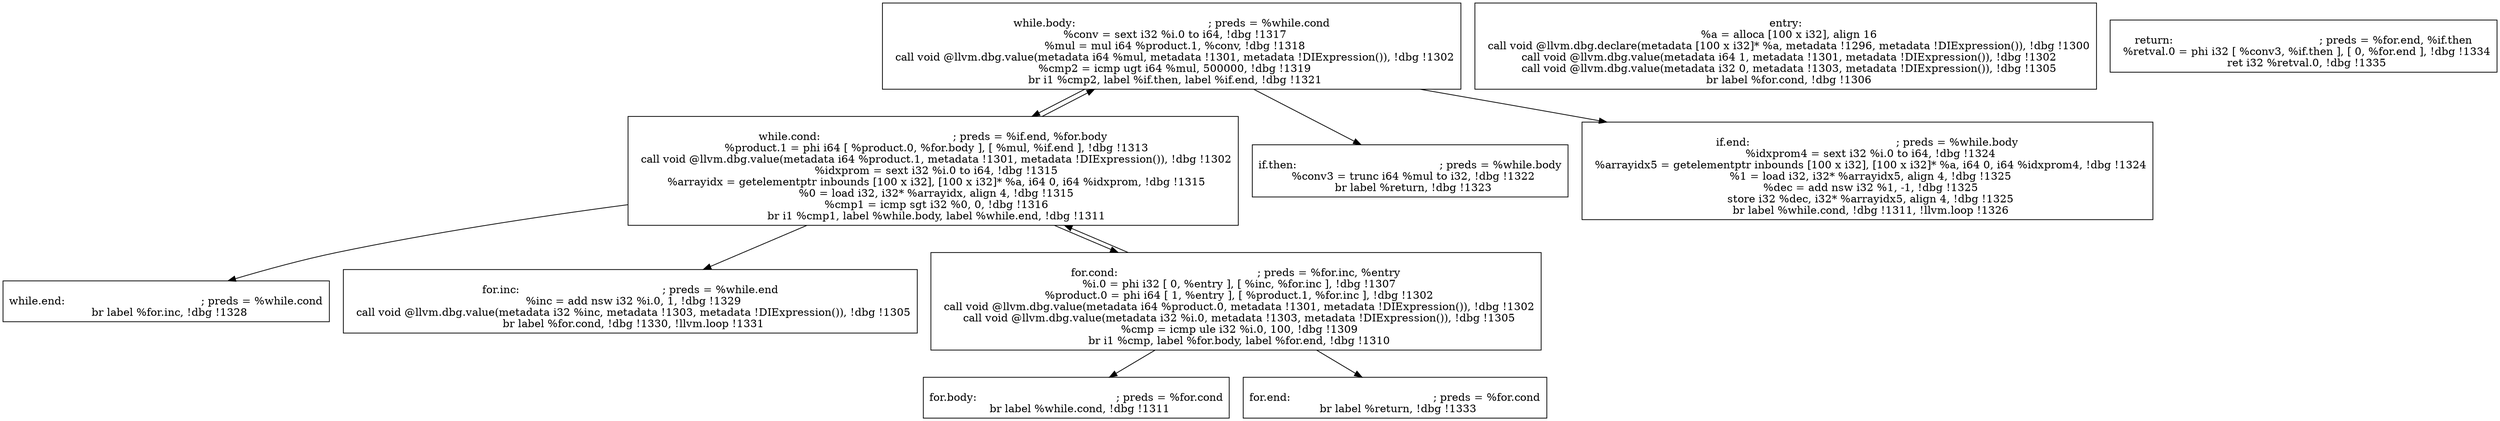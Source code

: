 
digraph G {


node14 [label="
while.body:                                       ; preds = %while.cond
  %conv = sext i32 %i.0 to i64, !dbg !1317
  %mul = mul i64 %product.1, %conv, !dbg !1318
  call void @llvm.dbg.value(metadata i64 %mul, metadata !1301, metadata !DIExpression()), !dbg !1302
  %cmp2 = icmp ugt i64 %mul, 500000, !dbg !1319
  br i1 %cmp2, label %if.then, label %if.end, !dbg !1321
",shape=rectangle ]
node13 [label="
while.cond:                                       ; preds = %if.end, %for.body
  %product.1 = phi i64 [ %product.0, %for.body ], [ %mul, %if.end ], !dbg !1313
  call void @llvm.dbg.value(metadata i64 %product.1, metadata !1301, metadata !DIExpression()), !dbg !1302
  %idxprom = sext i32 %i.0 to i64, !dbg !1315
  %arrayidx = getelementptr inbounds [100 x i32], [100 x i32]* %a, i64 0, i64 %idxprom, !dbg !1315
  %0 = load i32, i32* %arrayidx, align 4, !dbg !1315
  %cmp1 = icmp sgt i32 %0, 0, !dbg !1316
  br i1 %cmp1, label %while.body, label %while.end, !dbg !1311
",shape=rectangle ]
node12 [label="
for.body:                                         ; preds = %for.cond
  br label %while.cond, !dbg !1311
",shape=rectangle ]
node11 [label="
entry:
  %a = alloca [100 x i32], align 16
  call void @llvm.dbg.declare(metadata [100 x i32]* %a, metadata !1296, metadata !DIExpression()), !dbg !1300
  call void @llvm.dbg.value(metadata i64 1, metadata !1301, metadata !DIExpression()), !dbg !1302
  call void @llvm.dbg.value(metadata i32 0, metadata !1303, metadata !DIExpression()), !dbg !1305
  br label %for.cond, !dbg !1306
",shape=rectangle ]
node5 [label="
return:                                           ; preds = %for.end, %if.then
  %retval.0 = phi i32 [ %conv3, %if.then ], [ 0, %for.end ], !dbg !1334
  ret i32 %retval.0, !dbg !1335
",shape=rectangle ]
node15 [label="
if.then:                                          ; preds = %while.body
  %conv3 = trunc i64 %mul to i32, !dbg !1322
  br label %return, !dbg !1323
",shape=rectangle ]
node8 [label="
while.end:                                        ; preds = %while.cond
  br label %for.inc, !dbg !1328
",shape=rectangle ]
node6 [label="
for.end:                                          ; preds = %for.cond
  br label %return, !dbg !1333
",shape=rectangle ]
node7 [label="
for.inc:                                          ; preds = %while.end
  %inc = add nsw i32 %i.0, 1, !dbg !1329
  call void @llvm.dbg.value(metadata i32 %inc, metadata !1303, metadata !DIExpression()), !dbg !1305
  br label %for.cond, !dbg !1330, !llvm.loop !1331
",shape=rectangle ]
node9 [label="
if.end:                                           ; preds = %while.body
  %idxprom4 = sext i32 %i.0 to i64, !dbg !1324
  %arrayidx5 = getelementptr inbounds [100 x i32], [100 x i32]* %a, i64 0, i64 %idxprom4, !dbg !1324
  %1 = load i32, i32* %arrayidx5, align 4, !dbg !1325
  %dec = add nsw i32 %1, -1, !dbg !1325
  store i32 %dec, i32* %arrayidx5, align 4, !dbg !1325
  br label %while.cond, !dbg !1311, !llvm.loop !1326
",shape=rectangle ]
node10 [label="
for.cond:                                         ; preds = %for.inc, %entry
  %i.0 = phi i32 [ 0, %entry ], [ %inc, %for.inc ], !dbg !1307
  %product.0 = phi i64 [ 1, %entry ], [ %product.1, %for.inc ], !dbg !1302
  call void @llvm.dbg.value(metadata i64 %product.0, metadata !1301, metadata !DIExpression()), !dbg !1302
  call void @llvm.dbg.value(metadata i32 %i.0, metadata !1303, metadata !DIExpression()), !dbg !1305
  %cmp = icmp ule i32 %i.0, 100, !dbg !1309
  br i1 %cmp, label %for.body, label %for.end, !dbg !1310
",shape=rectangle ]

node13->node10 [ ]
node14->node13 [ ]
node13->node8 [ ]
node13->node7 [ ]
node13->node14 [ ]
node10->node12 [ ]
node10->node6 [ ]
node14->node9 [ ]
node10->node13 [ ]
node14->node15 [ ]


}
